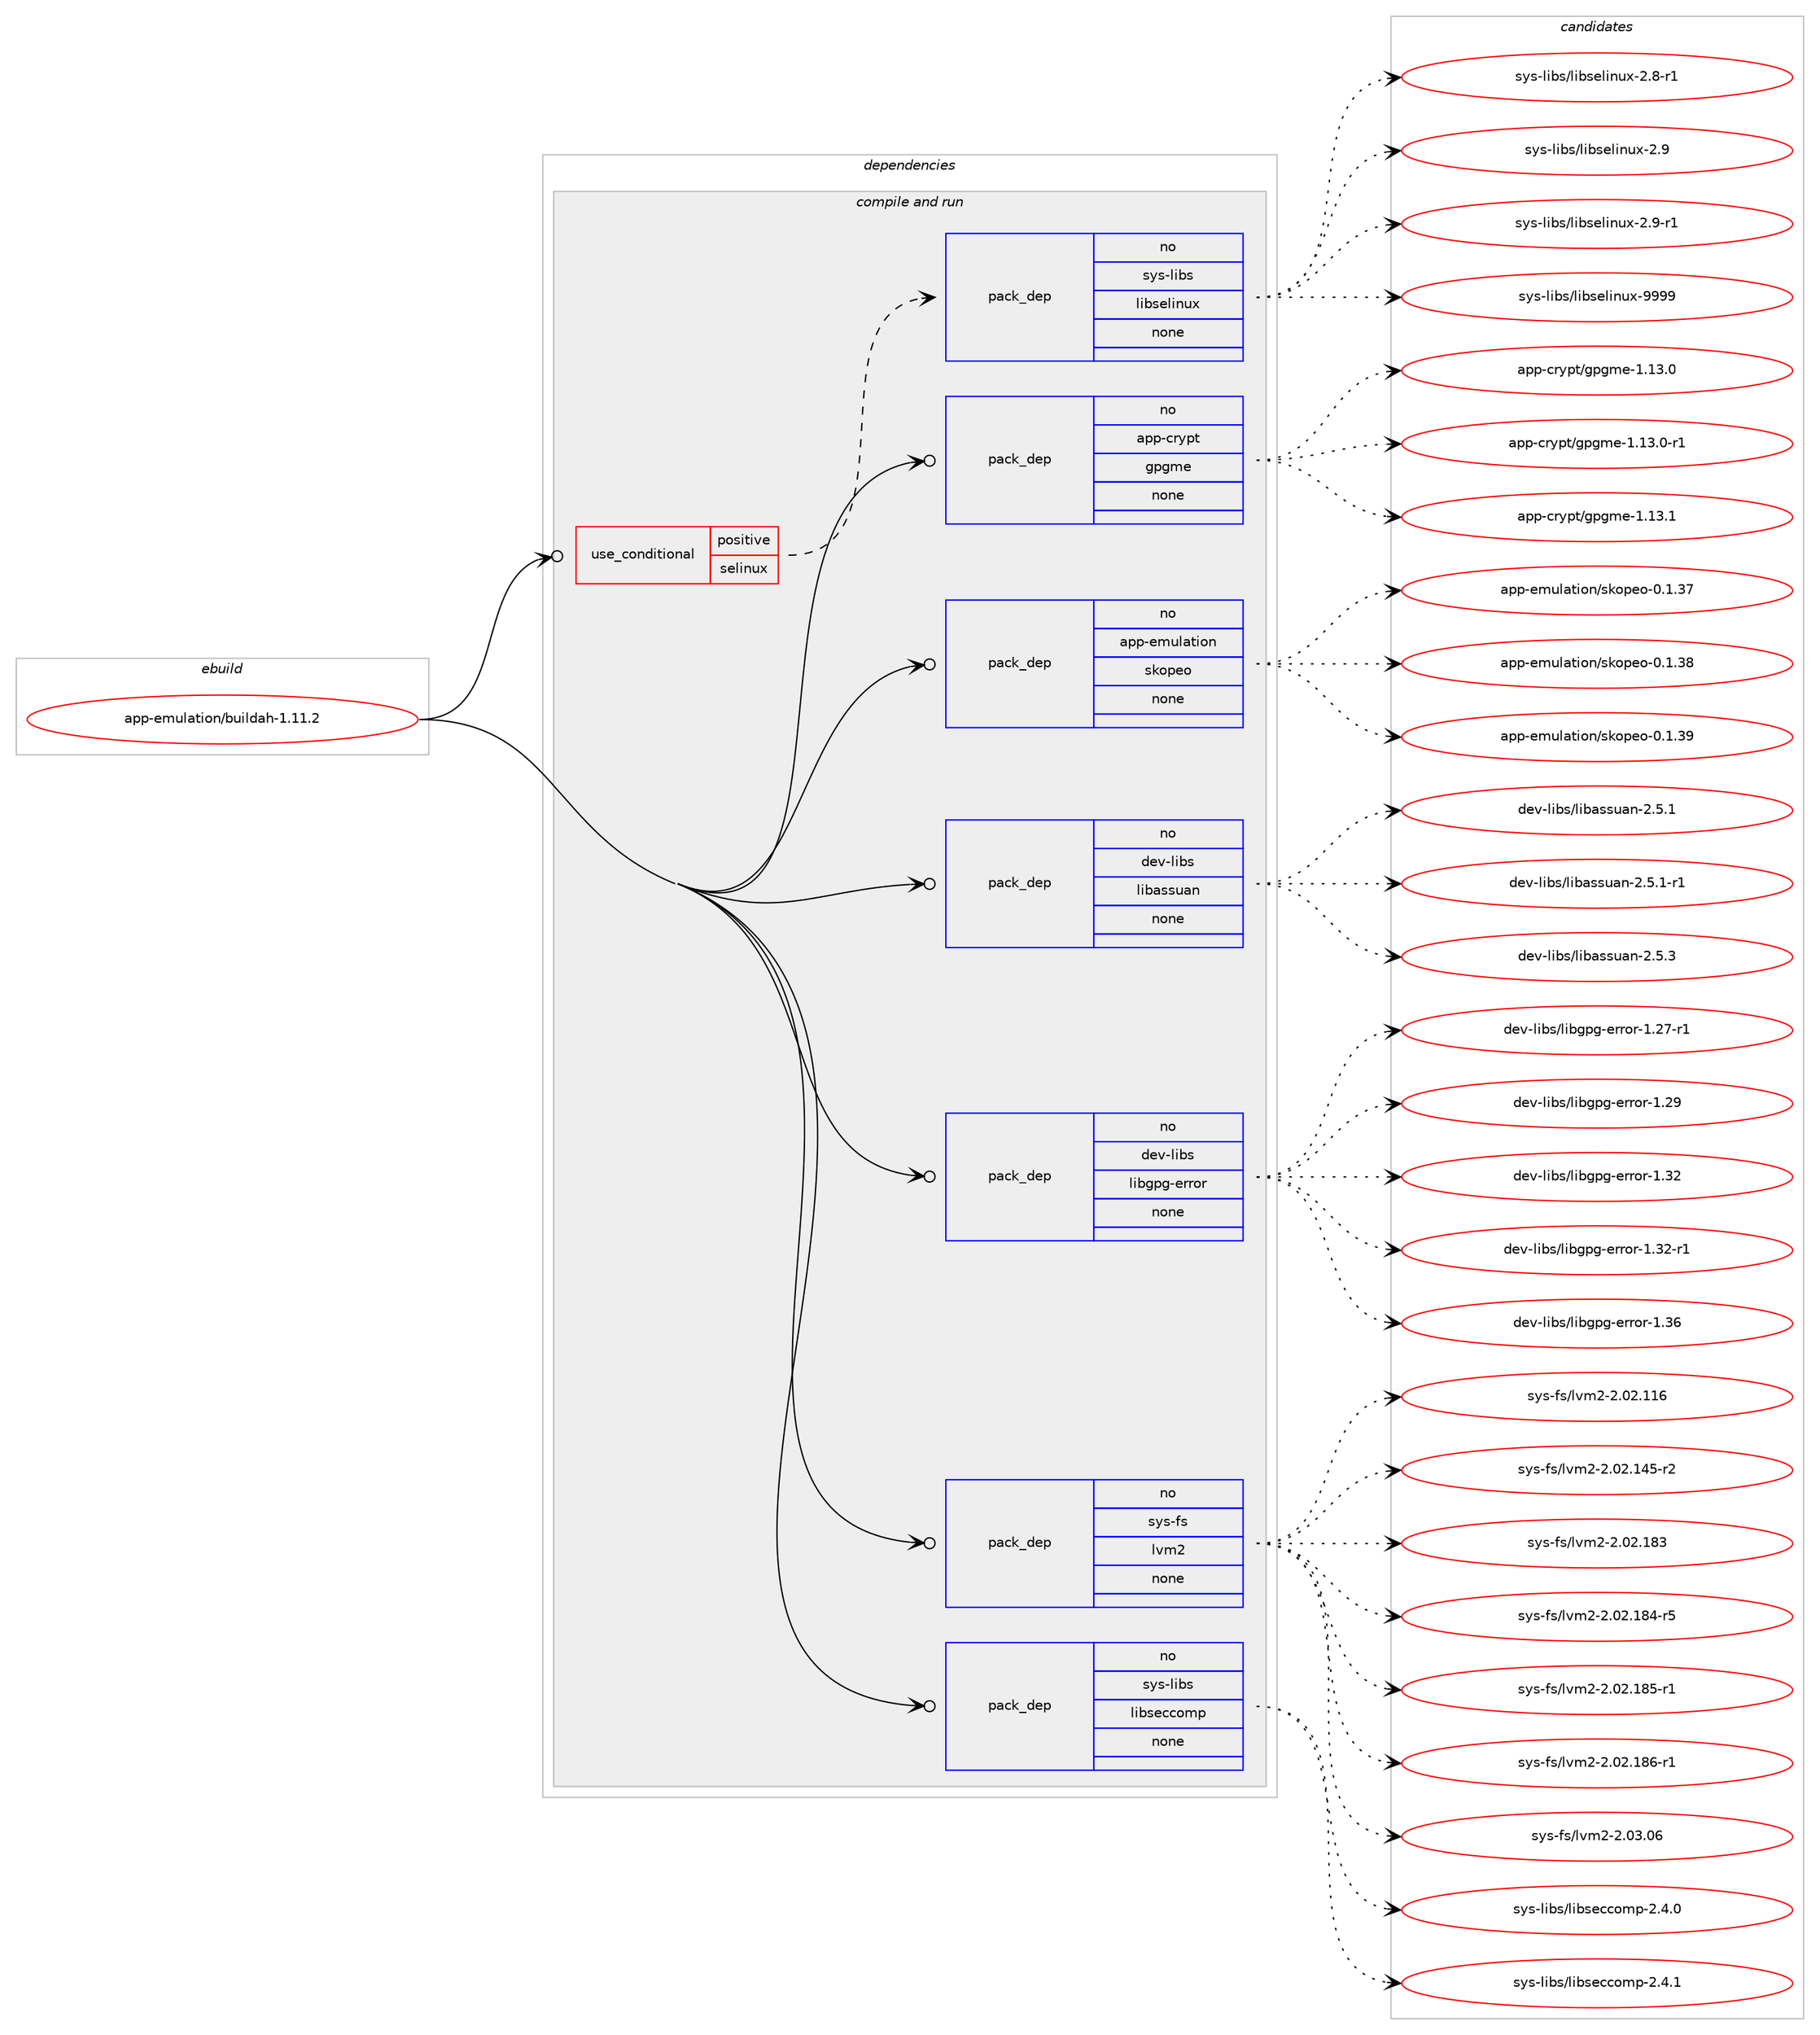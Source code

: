digraph prolog {

# *************
# Graph options
# *************

newrank=true;
concentrate=true;
compound=true;
graph [rankdir=LR,fontname=Helvetica,fontsize=10,ranksep=1.5];#, ranksep=2.5, nodesep=0.2];
edge  [arrowhead=vee];
node  [fontname=Helvetica,fontsize=10];

# **********
# The ebuild
# **********

subgraph cluster_leftcol {
color=gray;
rank=same;
label=<<i>ebuild</i>>;
id [label="app-emulation/buildah-1.11.2", color=red, width=4, href="../app-emulation/buildah-1.11.2.svg"];
}

# ****************
# The dependencies
# ****************

subgraph cluster_midcol {
color=gray;
label=<<i>dependencies</i>>;
subgraph cluster_compile {
fillcolor="#eeeeee";
style=filled;
label=<<i>compile</i>>;
}
subgraph cluster_compileandrun {
fillcolor="#eeeeee";
style=filled;
label=<<i>compile and run</i>>;
subgraph cond115048 {
dependency483200 [label=<<TABLE BORDER="0" CELLBORDER="1" CELLSPACING="0" CELLPADDING="4"><TR><TD ROWSPAN="3" CELLPADDING="10">use_conditional</TD></TR><TR><TD>positive</TD></TR><TR><TD>selinux</TD></TR></TABLE>>, shape=none, color=red];
subgraph pack359358 {
dependency483201 [label=<<TABLE BORDER="0" CELLBORDER="1" CELLSPACING="0" CELLPADDING="4" WIDTH="220"><TR><TD ROWSPAN="6" CELLPADDING="30">pack_dep</TD></TR><TR><TD WIDTH="110">no</TD></TR><TR><TD>sys-libs</TD></TR><TR><TD>libselinux</TD></TR><TR><TD>none</TD></TR><TR><TD></TD></TR></TABLE>>, shape=none, color=blue];
}
dependency483200:e -> dependency483201:w [weight=20,style="dashed",arrowhead="vee"];
}
id:e -> dependency483200:w [weight=20,style="solid",arrowhead="odotvee"];
subgraph pack359359 {
dependency483202 [label=<<TABLE BORDER="0" CELLBORDER="1" CELLSPACING="0" CELLPADDING="4" WIDTH="220"><TR><TD ROWSPAN="6" CELLPADDING="30">pack_dep</TD></TR><TR><TD WIDTH="110">no</TD></TR><TR><TD>app-crypt</TD></TR><TR><TD>gpgme</TD></TR><TR><TD>none</TD></TR><TR><TD></TD></TR></TABLE>>, shape=none, color=blue];
}
id:e -> dependency483202:w [weight=20,style="solid",arrowhead="odotvee"];
subgraph pack359360 {
dependency483203 [label=<<TABLE BORDER="0" CELLBORDER="1" CELLSPACING="0" CELLPADDING="4" WIDTH="220"><TR><TD ROWSPAN="6" CELLPADDING="30">pack_dep</TD></TR><TR><TD WIDTH="110">no</TD></TR><TR><TD>app-emulation</TD></TR><TR><TD>skopeo</TD></TR><TR><TD>none</TD></TR><TR><TD></TD></TR></TABLE>>, shape=none, color=blue];
}
id:e -> dependency483203:w [weight=20,style="solid",arrowhead="odotvee"];
subgraph pack359361 {
dependency483204 [label=<<TABLE BORDER="0" CELLBORDER="1" CELLSPACING="0" CELLPADDING="4" WIDTH="220"><TR><TD ROWSPAN="6" CELLPADDING="30">pack_dep</TD></TR><TR><TD WIDTH="110">no</TD></TR><TR><TD>dev-libs</TD></TR><TR><TD>libassuan</TD></TR><TR><TD>none</TD></TR><TR><TD></TD></TR></TABLE>>, shape=none, color=blue];
}
id:e -> dependency483204:w [weight=20,style="solid",arrowhead="odotvee"];
subgraph pack359362 {
dependency483205 [label=<<TABLE BORDER="0" CELLBORDER="1" CELLSPACING="0" CELLPADDING="4" WIDTH="220"><TR><TD ROWSPAN="6" CELLPADDING="30">pack_dep</TD></TR><TR><TD WIDTH="110">no</TD></TR><TR><TD>dev-libs</TD></TR><TR><TD>libgpg-error</TD></TR><TR><TD>none</TD></TR><TR><TD></TD></TR></TABLE>>, shape=none, color=blue];
}
id:e -> dependency483205:w [weight=20,style="solid",arrowhead="odotvee"];
subgraph pack359363 {
dependency483206 [label=<<TABLE BORDER="0" CELLBORDER="1" CELLSPACING="0" CELLPADDING="4" WIDTH="220"><TR><TD ROWSPAN="6" CELLPADDING="30">pack_dep</TD></TR><TR><TD WIDTH="110">no</TD></TR><TR><TD>sys-fs</TD></TR><TR><TD>lvm2</TD></TR><TR><TD>none</TD></TR><TR><TD></TD></TR></TABLE>>, shape=none, color=blue];
}
id:e -> dependency483206:w [weight=20,style="solid",arrowhead="odotvee"];
subgraph pack359364 {
dependency483207 [label=<<TABLE BORDER="0" CELLBORDER="1" CELLSPACING="0" CELLPADDING="4" WIDTH="220"><TR><TD ROWSPAN="6" CELLPADDING="30">pack_dep</TD></TR><TR><TD WIDTH="110">no</TD></TR><TR><TD>sys-libs</TD></TR><TR><TD>libseccomp</TD></TR><TR><TD>none</TD></TR><TR><TD></TD></TR></TABLE>>, shape=none, color=blue];
}
id:e -> dependency483207:w [weight=20,style="solid",arrowhead="odotvee"];
}
subgraph cluster_run {
fillcolor="#eeeeee";
style=filled;
label=<<i>run</i>>;
}
}

# **************
# The candidates
# **************

subgraph cluster_choices {
rank=same;
color=gray;
label=<<i>candidates</i>>;

subgraph choice359358 {
color=black;
nodesep=1;
choice11512111545108105981154710810598115101108105110117120455046564511449 [label="sys-libs/libselinux-2.8-r1", color=red, width=4,href="../sys-libs/libselinux-2.8-r1.svg"];
choice1151211154510810598115471081059811510110810511011712045504657 [label="sys-libs/libselinux-2.9", color=red, width=4,href="../sys-libs/libselinux-2.9.svg"];
choice11512111545108105981154710810598115101108105110117120455046574511449 [label="sys-libs/libselinux-2.9-r1", color=red, width=4,href="../sys-libs/libselinux-2.9-r1.svg"];
choice115121115451081059811547108105981151011081051101171204557575757 [label="sys-libs/libselinux-9999", color=red, width=4,href="../sys-libs/libselinux-9999.svg"];
dependency483201:e -> choice11512111545108105981154710810598115101108105110117120455046564511449:w [style=dotted,weight="100"];
dependency483201:e -> choice1151211154510810598115471081059811510110810511011712045504657:w [style=dotted,weight="100"];
dependency483201:e -> choice11512111545108105981154710810598115101108105110117120455046574511449:w [style=dotted,weight="100"];
dependency483201:e -> choice115121115451081059811547108105981151011081051101171204557575757:w [style=dotted,weight="100"];
}
subgraph choice359359 {
color=black;
nodesep=1;
choice9711211245991141211121164710311210310910145494649514648 [label="app-crypt/gpgme-1.13.0", color=red, width=4,href="../app-crypt/gpgme-1.13.0.svg"];
choice97112112459911412111211647103112103109101454946495146484511449 [label="app-crypt/gpgme-1.13.0-r1", color=red, width=4,href="../app-crypt/gpgme-1.13.0-r1.svg"];
choice9711211245991141211121164710311210310910145494649514649 [label="app-crypt/gpgme-1.13.1", color=red, width=4,href="../app-crypt/gpgme-1.13.1.svg"];
dependency483202:e -> choice9711211245991141211121164710311210310910145494649514648:w [style=dotted,weight="100"];
dependency483202:e -> choice97112112459911412111211647103112103109101454946495146484511449:w [style=dotted,weight="100"];
dependency483202:e -> choice9711211245991141211121164710311210310910145494649514649:w [style=dotted,weight="100"];
}
subgraph choice359360 {
color=black;
nodesep=1;
choice9711211245101109117108971161051111104711510711111210111145484649465155 [label="app-emulation/skopeo-0.1.37", color=red, width=4,href="../app-emulation/skopeo-0.1.37.svg"];
choice9711211245101109117108971161051111104711510711111210111145484649465156 [label="app-emulation/skopeo-0.1.38", color=red, width=4,href="../app-emulation/skopeo-0.1.38.svg"];
choice9711211245101109117108971161051111104711510711111210111145484649465157 [label="app-emulation/skopeo-0.1.39", color=red, width=4,href="../app-emulation/skopeo-0.1.39.svg"];
dependency483203:e -> choice9711211245101109117108971161051111104711510711111210111145484649465155:w [style=dotted,weight="100"];
dependency483203:e -> choice9711211245101109117108971161051111104711510711111210111145484649465156:w [style=dotted,weight="100"];
dependency483203:e -> choice9711211245101109117108971161051111104711510711111210111145484649465157:w [style=dotted,weight="100"];
}
subgraph choice359361 {
color=black;
nodesep=1;
choice100101118451081059811547108105989711511511797110455046534649 [label="dev-libs/libassuan-2.5.1", color=red, width=4,href="../dev-libs/libassuan-2.5.1.svg"];
choice1001011184510810598115471081059897115115117971104550465346494511449 [label="dev-libs/libassuan-2.5.1-r1", color=red, width=4,href="../dev-libs/libassuan-2.5.1-r1.svg"];
choice100101118451081059811547108105989711511511797110455046534651 [label="dev-libs/libassuan-2.5.3", color=red, width=4,href="../dev-libs/libassuan-2.5.3.svg"];
dependency483204:e -> choice100101118451081059811547108105989711511511797110455046534649:w [style=dotted,weight="100"];
dependency483204:e -> choice1001011184510810598115471081059897115115117971104550465346494511449:w [style=dotted,weight="100"];
dependency483204:e -> choice100101118451081059811547108105989711511511797110455046534651:w [style=dotted,weight="100"];
}
subgraph choice359362 {
color=black;
nodesep=1;
choice100101118451081059811547108105981031121034510111411411111445494650554511449 [label="dev-libs/libgpg-error-1.27-r1", color=red, width=4,href="../dev-libs/libgpg-error-1.27-r1.svg"];
choice10010111845108105981154710810598103112103451011141141111144549465057 [label="dev-libs/libgpg-error-1.29", color=red, width=4,href="../dev-libs/libgpg-error-1.29.svg"];
choice10010111845108105981154710810598103112103451011141141111144549465150 [label="dev-libs/libgpg-error-1.32", color=red, width=4,href="../dev-libs/libgpg-error-1.32.svg"];
choice100101118451081059811547108105981031121034510111411411111445494651504511449 [label="dev-libs/libgpg-error-1.32-r1", color=red, width=4,href="../dev-libs/libgpg-error-1.32-r1.svg"];
choice10010111845108105981154710810598103112103451011141141111144549465154 [label="dev-libs/libgpg-error-1.36", color=red, width=4,href="../dev-libs/libgpg-error-1.36.svg"];
dependency483205:e -> choice100101118451081059811547108105981031121034510111411411111445494650554511449:w [style=dotted,weight="100"];
dependency483205:e -> choice10010111845108105981154710810598103112103451011141141111144549465057:w [style=dotted,weight="100"];
dependency483205:e -> choice10010111845108105981154710810598103112103451011141141111144549465150:w [style=dotted,weight="100"];
dependency483205:e -> choice100101118451081059811547108105981031121034510111411411111445494651504511449:w [style=dotted,weight="100"];
dependency483205:e -> choice10010111845108105981154710810598103112103451011141141111144549465154:w [style=dotted,weight="100"];
}
subgraph choice359363 {
color=black;
nodesep=1;
choice115121115451021154710811810950455046485046494954 [label="sys-fs/lvm2-2.02.116", color=red, width=4,href="../sys-fs/lvm2-2.02.116.svg"];
choice1151211154510211547108118109504550464850464952534511450 [label="sys-fs/lvm2-2.02.145-r2", color=red, width=4,href="../sys-fs/lvm2-2.02.145-r2.svg"];
choice115121115451021154710811810950455046485046495651 [label="sys-fs/lvm2-2.02.183", color=red, width=4,href="../sys-fs/lvm2-2.02.183.svg"];
choice1151211154510211547108118109504550464850464956524511453 [label="sys-fs/lvm2-2.02.184-r5", color=red, width=4,href="../sys-fs/lvm2-2.02.184-r5.svg"];
choice1151211154510211547108118109504550464850464956534511449 [label="sys-fs/lvm2-2.02.185-r1", color=red, width=4,href="../sys-fs/lvm2-2.02.185-r1.svg"];
choice1151211154510211547108118109504550464850464956544511449 [label="sys-fs/lvm2-2.02.186-r1", color=red, width=4,href="../sys-fs/lvm2-2.02.186-r1.svg"];
choice1151211154510211547108118109504550464851464854 [label="sys-fs/lvm2-2.03.06", color=red, width=4,href="../sys-fs/lvm2-2.03.06.svg"];
dependency483206:e -> choice115121115451021154710811810950455046485046494954:w [style=dotted,weight="100"];
dependency483206:e -> choice1151211154510211547108118109504550464850464952534511450:w [style=dotted,weight="100"];
dependency483206:e -> choice115121115451021154710811810950455046485046495651:w [style=dotted,weight="100"];
dependency483206:e -> choice1151211154510211547108118109504550464850464956524511453:w [style=dotted,weight="100"];
dependency483206:e -> choice1151211154510211547108118109504550464850464956534511449:w [style=dotted,weight="100"];
dependency483206:e -> choice1151211154510211547108118109504550464850464956544511449:w [style=dotted,weight="100"];
dependency483206:e -> choice1151211154510211547108118109504550464851464854:w [style=dotted,weight="100"];
}
subgraph choice359364 {
color=black;
nodesep=1;
choice115121115451081059811547108105981151019999111109112455046524648 [label="sys-libs/libseccomp-2.4.0", color=red, width=4,href="../sys-libs/libseccomp-2.4.0.svg"];
choice115121115451081059811547108105981151019999111109112455046524649 [label="sys-libs/libseccomp-2.4.1", color=red, width=4,href="../sys-libs/libseccomp-2.4.1.svg"];
dependency483207:e -> choice115121115451081059811547108105981151019999111109112455046524648:w [style=dotted,weight="100"];
dependency483207:e -> choice115121115451081059811547108105981151019999111109112455046524649:w [style=dotted,weight="100"];
}
}

}
